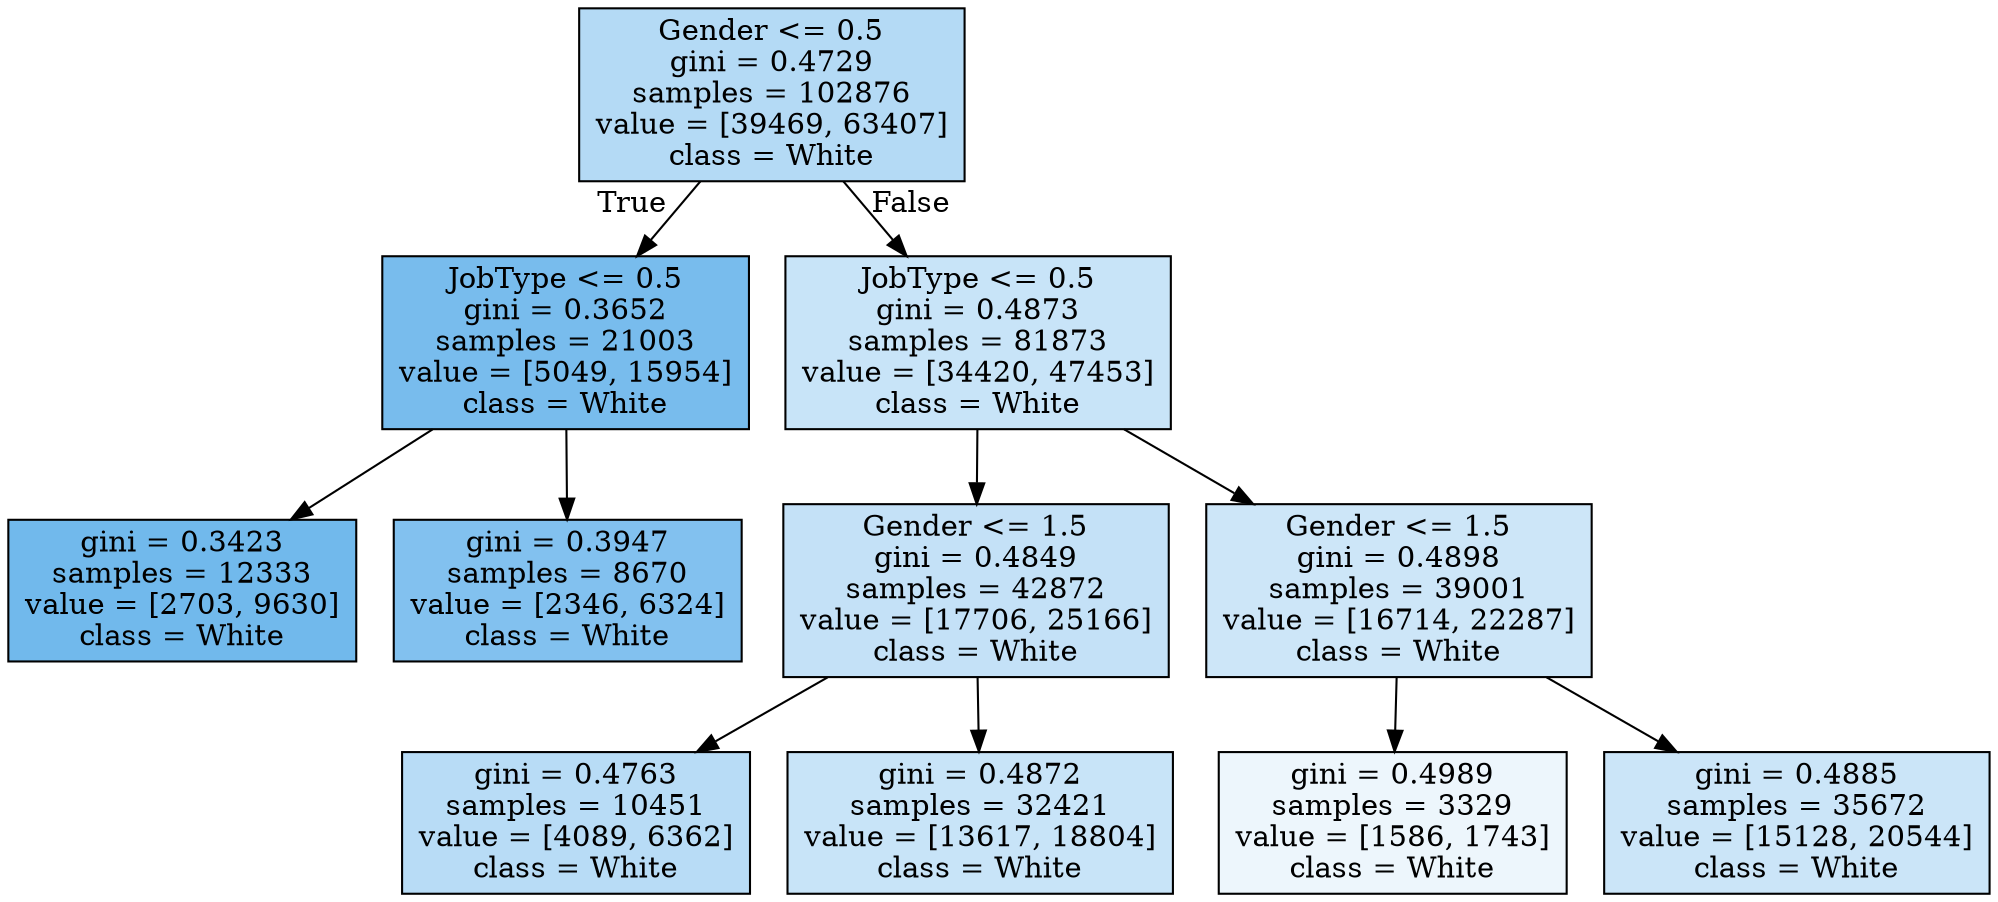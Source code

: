 digraph Tree {
node [shape=box, style="filled", color="black"] ;
0 [label="Gender <= 0.5\ngini = 0.4729\nsamples = 102876\nvalue = [39469, 63407]\nclass = White", fillcolor="#399de560"] ;
1 [label="JobType <= 0.5\ngini = 0.3652\nsamples = 21003\nvalue = [5049, 15954]\nclass = White", fillcolor="#399de5ae"] ;
0 -> 1 [labeldistance=2.5, labelangle=45, headlabel="True"] ;
2 [label="gini = 0.3423\nsamples = 12333\nvalue = [2703, 9630]\nclass = White", fillcolor="#399de5b7"] ;
1 -> 2 ;
3 [label="gini = 0.3947\nsamples = 8670\nvalue = [2346, 6324]\nclass = White", fillcolor="#399de5a0"] ;
1 -> 3 ;
4 [label="JobType <= 0.5\ngini = 0.4873\nsamples = 81873\nvalue = [34420, 47453]\nclass = White", fillcolor="#399de546"] ;
0 -> 4 [labeldistance=2.5, labelangle=-45, headlabel="False"] ;
5 [label="Gender <= 1.5\ngini = 0.4849\nsamples = 42872\nvalue = [17706, 25166]\nclass = White", fillcolor="#399de54c"] ;
4 -> 5 ;
6 [label="gini = 0.4763\nsamples = 10451\nvalue = [4089, 6362]\nclass = White", fillcolor="#399de55b"] ;
5 -> 6 ;
7 [label="gini = 0.4872\nsamples = 32421\nvalue = [13617, 18804]\nclass = White", fillcolor="#399de546"] ;
5 -> 7 ;
8 [label="Gender <= 1.5\ngini = 0.4898\nsamples = 39001\nvalue = [16714, 22287]\nclass = White", fillcolor="#399de540"] ;
4 -> 8 ;
9 [label="gini = 0.4989\nsamples = 3329\nvalue = [1586, 1743]\nclass = White", fillcolor="#399de517"] ;
8 -> 9 ;
10 [label="gini = 0.4885\nsamples = 35672\nvalue = [15128, 20544]\nclass = White", fillcolor="#399de543"] ;
8 -> 10 ;
}